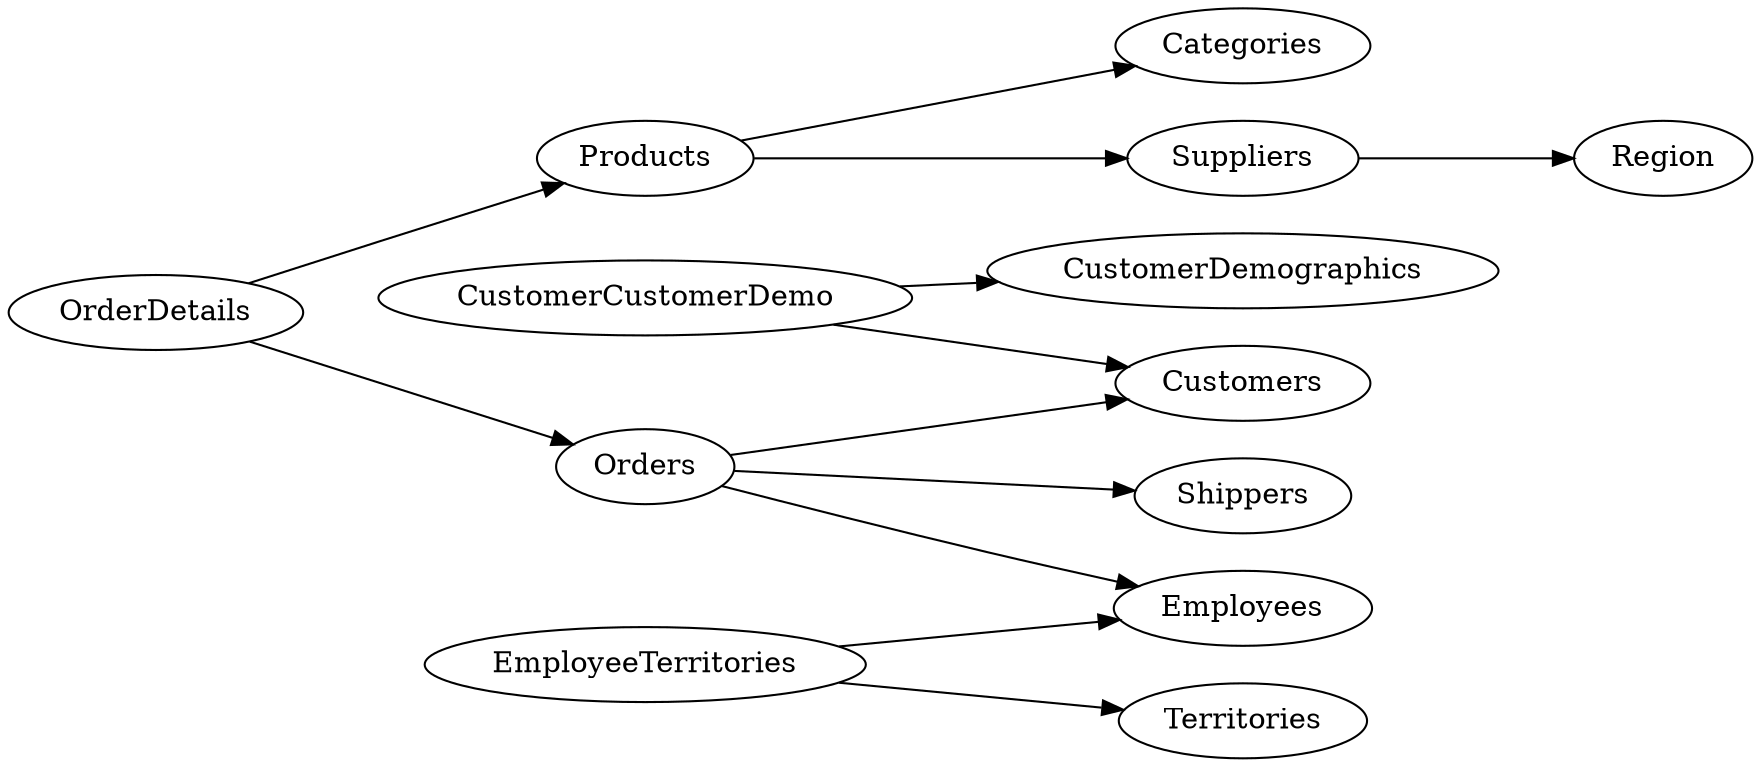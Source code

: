 ## Table Connection Graph -- Generated 2024-11-17T22:44:27.557Z
digraph DataModel {
rankdir=LR
Categories;
CustomerCustomerDemo;
CustomerDemographics;
Customers;
Employees;
EmployeeTerritories;
OrderDetails;
Orders;
Products;
Region;
Shippers;
Suppliers;
Territories;
CustomerCustomerDemo -> Customers
CustomerCustomerDemo -> CustomerDemographics
EmployeeTerritories -> Employees
EmployeeTerritories -> Territories
OrderDetails -> Orders
OrderDetails -> Products
Orders -> Customers
Orders -> Employees
Orders -> Shippers
Products -> Suppliers
Products -> Categories
Suppliers -> Region
}